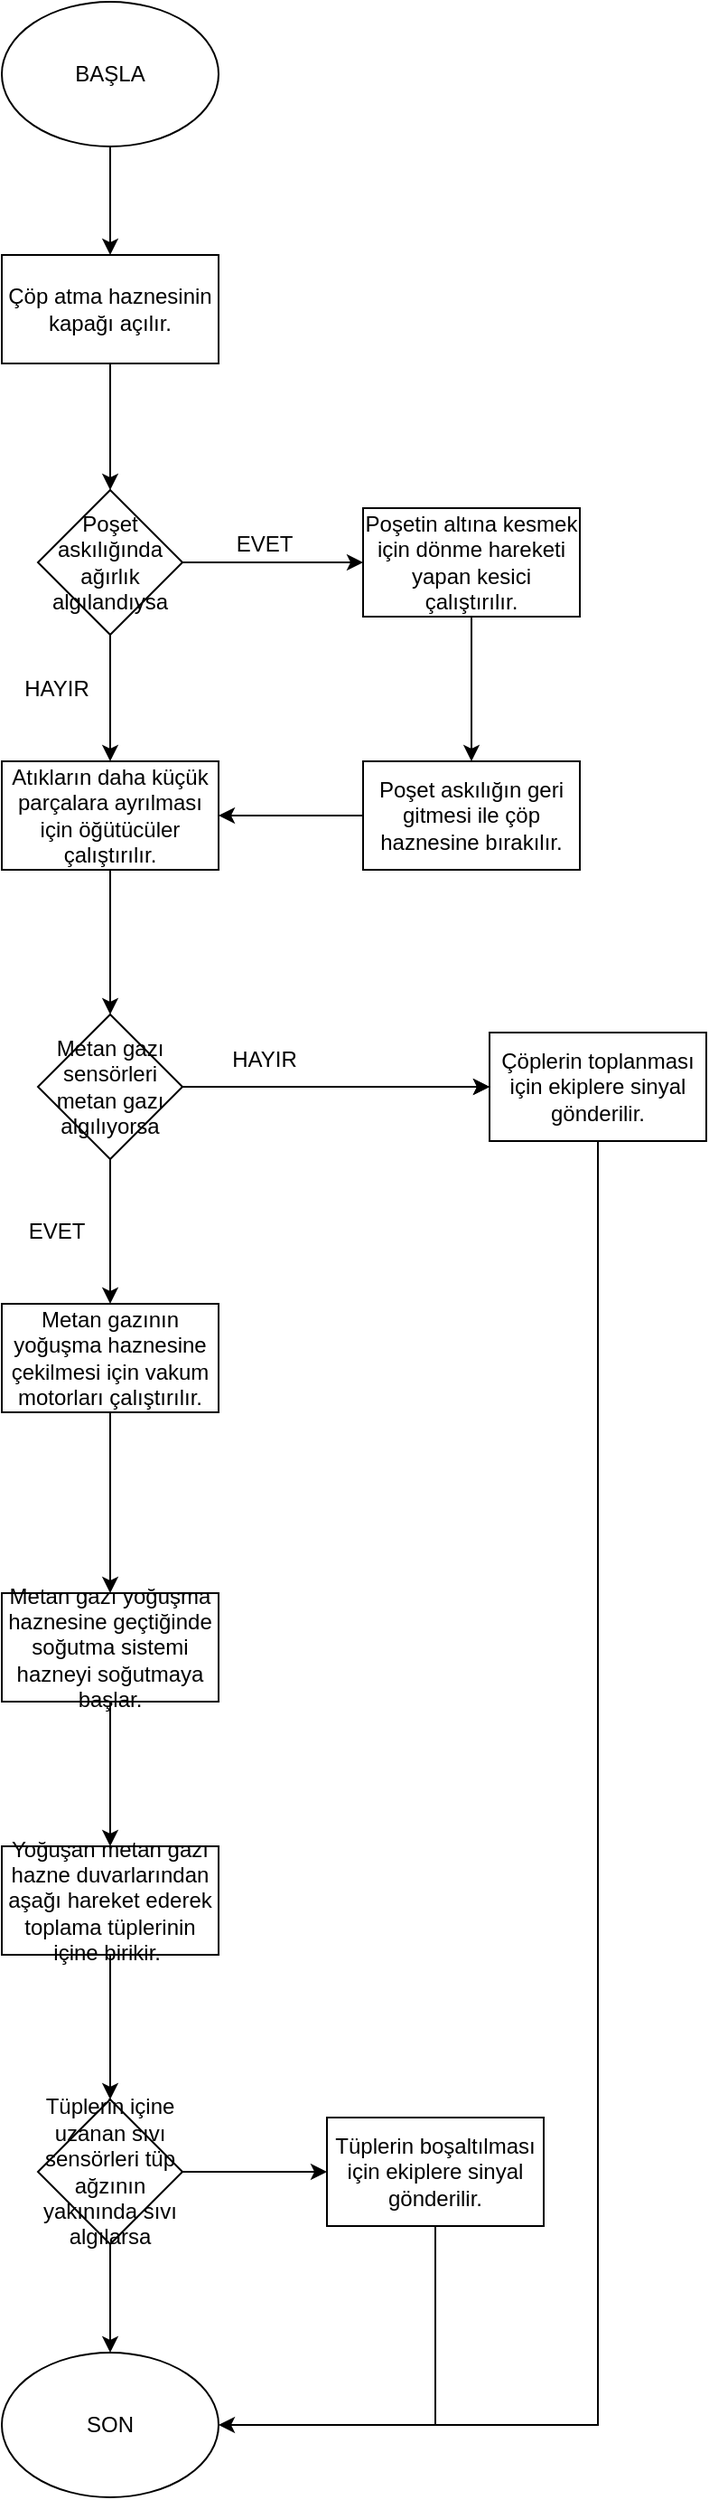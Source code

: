<mxfile version="18.0.2" type="github">
  <diagram id="WAd6fbyraIBxRGWLp2v_" name="Page-1">
    <mxGraphModel dx="868" dy="452" grid="1" gridSize="10" guides="1" tooltips="1" connect="1" arrows="1" fold="1" page="1" pageScale="1" pageWidth="827" pageHeight="1169" math="0" shadow="0">
      <root>
        <mxCell id="0" />
        <mxCell id="1" parent="0" />
        <mxCell id="XMs5omwy2i8FgqJ19u3q-4" value="" style="edgeStyle=orthogonalEdgeStyle;rounded=0;orthogonalLoop=1;jettySize=auto;html=1;" parent="1" source="XMs5omwy2i8FgqJ19u3q-2" target="XMs5omwy2i8FgqJ19u3q-5" edge="1">
          <mxGeometry relative="1" as="geometry">
            <mxPoint x="380" y="120" as="targetPoint" />
            <Array as="points" />
          </mxGeometry>
        </mxCell>
        <mxCell id="XMs5omwy2i8FgqJ19u3q-2" value="BAŞLA" style="ellipse;whiteSpace=wrap;html=1;" parent="1" vertex="1">
          <mxGeometry x="320" width="120" height="80" as="geometry" />
        </mxCell>
        <mxCell id="XMs5omwy2i8FgqJ19u3q-7" value="" style="edgeStyle=orthogonalEdgeStyle;rounded=0;orthogonalLoop=1;jettySize=auto;html=1;" parent="1" source="XMs5omwy2i8FgqJ19u3q-5" target="XMs5omwy2i8FgqJ19u3q-6" edge="1">
          <mxGeometry relative="1" as="geometry" />
        </mxCell>
        <mxCell id="XMs5omwy2i8FgqJ19u3q-5" value="Çöp atma haznesinin kapağı açılır." style="rounded=0;whiteSpace=wrap;html=1;" parent="1" vertex="1">
          <mxGeometry x="320" y="140" width="120" height="60" as="geometry" />
        </mxCell>
        <mxCell id="XMs5omwy2i8FgqJ19u3q-9" value="" style="edgeStyle=orthogonalEdgeStyle;rounded=0;orthogonalLoop=1;jettySize=auto;html=1;" parent="1" source="XMs5omwy2i8FgqJ19u3q-6" target="XMs5omwy2i8FgqJ19u3q-8" edge="1">
          <mxGeometry relative="1" as="geometry" />
        </mxCell>
        <mxCell id="XMs5omwy2i8FgqJ19u3q-14" value="" style="edgeStyle=orthogonalEdgeStyle;rounded=0;orthogonalLoop=1;jettySize=auto;html=1;" parent="1" source="XMs5omwy2i8FgqJ19u3q-6" target="XMs5omwy2i8FgqJ19u3q-13" edge="1">
          <mxGeometry relative="1" as="geometry" />
        </mxCell>
        <mxCell id="XMs5omwy2i8FgqJ19u3q-6" value="Poşet askılığında ağırlık algılandıysa" style="rhombus;whiteSpace=wrap;html=1;" parent="1" vertex="1">
          <mxGeometry x="340" y="270" width="80" height="80" as="geometry" />
        </mxCell>
        <mxCell id="XMs5omwy2i8FgqJ19u3q-12" value="" style="edgeStyle=orthogonalEdgeStyle;rounded=0;orthogonalLoop=1;jettySize=auto;html=1;" parent="1" source="XMs5omwy2i8FgqJ19u3q-8" target="XMs5omwy2i8FgqJ19u3q-11" edge="1">
          <mxGeometry relative="1" as="geometry" />
        </mxCell>
        <mxCell id="XMs5omwy2i8FgqJ19u3q-8" value="Poşetin altına kesmek için dönme hareketi yapan kesici çalıştırılır." style="whiteSpace=wrap;html=1;" parent="1" vertex="1">
          <mxGeometry x="520" y="280" width="120" height="60" as="geometry" />
        </mxCell>
        <mxCell id="XMs5omwy2i8FgqJ19u3q-10" value="EVET" style="text;html=1;align=center;verticalAlign=middle;resizable=0;points=[];autosize=1;strokeColor=none;fillColor=none;" parent="1" vertex="1">
          <mxGeometry x="440" y="290" width="50" height="20" as="geometry" />
        </mxCell>
        <mxCell id="XMs5omwy2i8FgqJ19u3q-16" value="" style="edgeStyle=orthogonalEdgeStyle;rounded=0;orthogonalLoop=1;jettySize=auto;html=1;" parent="1" source="XMs5omwy2i8FgqJ19u3q-11" target="XMs5omwy2i8FgqJ19u3q-13" edge="1">
          <mxGeometry relative="1" as="geometry" />
        </mxCell>
        <mxCell id="XMs5omwy2i8FgqJ19u3q-11" value="Poşet askılığın geri gitmesi ile çöp haznesine bırakılır." style="whiteSpace=wrap;html=1;" parent="1" vertex="1">
          <mxGeometry x="520" y="420" width="120" height="60" as="geometry" />
        </mxCell>
        <mxCell id="XMs5omwy2i8FgqJ19u3q-20" value="" style="edgeStyle=orthogonalEdgeStyle;rounded=0;orthogonalLoop=1;jettySize=auto;html=1;" parent="1" source="XMs5omwy2i8FgqJ19u3q-13" edge="1">
          <mxGeometry relative="1" as="geometry">
            <mxPoint x="380" y="560" as="targetPoint" />
          </mxGeometry>
        </mxCell>
        <mxCell id="XMs5omwy2i8FgqJ19u3q-13" value="Atıkların daha küçük parçalara ayrılması için öğütücüler çalıştırılır." style="whiteSpace=wrap;html=1;" parent="1" vertex="1">
          <mxGeometry x="320" y="420" width="120" height="60" as="geometry" />
        </mxCell>
        <mxCell id="XMs5omwy2i8FgqJ19u3q-18" value="HAYIR" style="text;html=1;align=center;verticalAlign=middle;resizable=0;points=[];autosize=1;strokeColor=none;fillColor=none;" parent="1" vertex="1">
          <mxGeometry x="325" y="370" width="50" height="20" as="geometry" />
        </mxCell>
        <mxCell id="XMs5omwy2i8FgqJ19u3q-53" value="" style="edgeStyle=orthogonalEdgeStyle;rounded=0;orthogonalLoop=1;jettySize=auto;html=1;" parent="1" source="XMs5omwy2i8FgqJ19u3q-23" edge="1">
          <mxGeometry relative="1" as="geometry">
            <mxPoint x="380" y="1160" as="targetPoint" />
          </mxGeometry>
        </mxCell>
        <mxCell id="XMs5omwy2i8FgqJ19u3q-23" value="Yoğuşan metan gazı hazne duvarlarından aşağı hareket ederek toplama tüplerinin içine birikir.&amp;nbsp;" style="rounded=0;whiteSpace=wrap;html=1;" parent="1" vertex="1">
          <mxGeometry x="320" y="1020" width="120" height="60" as="geometry" />
        </mxCell>
        <mxCell id="XMs5omwy2i8FgqJ19u3q-25" value="SON" style="ellipse;whiteSpace=wrap;html=1;" parent="1" vertex="1">
          <mxGeometry x="320" y="1300" width="120" height="80" as="geometry" />
        </mxCell>
        <mxCell id="XMs5omwy2i8FgqJ19u3q-29" value="" style="edgeStyle=orthogonalEdgeStyle;rounded=0;orthogonalLoop=1;jettySize=auto;html=1;" parent="1" source="XMs5omwy2i8FgqJ19u3q-27" target="XMs5omwy2i8FgqJ19u3q-28" edge="1">
          <mxGeometry relative="1" as="geometry" />
        </mxCell>
        <mxCell id="XMs5omwy2i8FgqJ19u3q-30" value="" style="edgeStyle=orthogonalEdgeStyle;rounded=0;orthogonalLoop=1;jettySize=auto;html=1;" parent="1" source="XMs5omwy2i8FgqJ19u3q-27" target="XMs5omwy2i8FgqJ19u3q-28" edge="1">
          <mxGeometry relative="1" as="geometry" />
        </mxCell>
        <mxCell id="XMs5omwy2i8FgqJ19u3q-50" value="" style="edgeStyle=orthogonalEdgeStyle;rounded=0;orthogonalLoop=1;jettySize=auto;html=1;" parent="1" source="XMs5omwy2i8FgqJ19u3q-27" edge="1">
          <mxGeometry relative="1" as="geometry">
            <mxPoint x="380" y="720" as="targetPoint" />
          </mxGeometry>
        </mxCell>
        <mxCell id="XMs5omwy2i8FgqJ19u3q-27" value="Metan gazı sensörleri metan gazı algılıyorsa" style="rhombus;whiteSpace=wrap;html=1;" parent="1" vertex="1">
          <mxGeometry x="340" y="560" width="80" height="80" as="geometry" />
        </mxCell>
        <mxCell id="XMs5omwy2i8FgqJ19u3q-28" value="Çöplerin toplanması için ekiplere sinyal gönderilir." style="whiteSpace=wrap;html=1;" parent="1" vertex="1">
          <mxGeometry x="590" y="570" width="120" height="60" as="geometry" />
        </mxCell>
        <mxCell id="XMs5omwy2i8FgqJ19u3q-31" value="EVET" style="text;html=1;align=center;verticalAlign=middle;resizable=0;points=[];autosize=1;strokeColor=none;fillColor=none;" parent="1" vertex="1">
          <mxGeometry x="325" y="670" width="50" height="20" as="geometry" />
        </mxCell>
        <mxCell id="XMs5omwy2i8FgqJ19u3q-32" value="HAYIR" style="text;html=1;align=center;verticalAlign=middle;resizable=0;points=[];autosize=1;strokeColor=none;fillColor=none;" parent="1" vertex="1">
          <mxGeometry x="440" y="575" width="50" height="20" as="geometry" />
        </mxCell>
        <mxCell id="XMs5omwy2i8FgqJ19u3q-52" value="" style="edgeStyle=orthogonalEdgeStyle;rounded=0;orthogonalLoop=1;jettySize=auto;html=1;" parent="1" source="XMs5omwy2i8FgqJ19u3q-33" target="XMs5omwy2i8FgqJ19u3q-23" edge="1">
          <mxGeometry relative="1" as="geometry" />
        </mxCell>
        <mxCell id="XMs5omwy2i8FgqJ19u3q-33" value="Metan gazı yoğuşma haznesine geçtiğinde soğutma sistemi hazneyi soğutmaya başlar." style="whiteSpace=wrap;html=1;" parent="1" vertex="1">
          <mxGeometry x="320" y="880" width="120" height="60" as="geometry" />
        </mxCell>
        <mxCell id="XMs5omwy2i8FgqJ19u3q-54" value="" style="edgeStyle=orthogonalEdgeStyle;rounded=0;orthogonalLoop=1;jettySize=auto;html=1;exitX=0.5;exitY=1;exitDx=0;exitDy=0;" parent="1" source="0f2EPbEHN3G_suvUfgIW-7" target="XMs5omwy2i8FgqJ19u3q-25" edge="1">
          <mxGeometry relative="1" as="geometry">
            <mxPoint x="380" y="1220" as="sourcePoint" />
          </mxGeometry>
        </mxCell>
        <mxCell id="0f2EPbEHN3G_suvUfgIW-5" value="" style="edgeStyle=orthogonalEdgeStyle;rounded=0;orthogonalLoop=1;jettySize=auto;html=1;exitX=1;exitY=0.5;exitDx=0;exitDy=0;" edge="1" parent="1" source="0f2EPbEHN3G_suvUfgIW-7" target="0f2EPbEHN3G_suvUfgIW-4">
          <mxGeometry relative="1" as="geometry">
            <mxPoint x="440" y="1190" as="sourcePoint" />
          </mxGeometry>
        </mxCell>
        <mxCell id="XMs5omwy2i8FgqJ19u3q-59" style="edgeStyle=orthogonalEdgeStyle;rounded=0;orthogonalLoop=1;jettySize=auto;html=1;entryX=1;entryY=0.5;entryDx=0;entryDy=0;" parent="1" target="XMs5omwy2i8FgqJ19u3q-25" edge="1">
          <mxGeometry relative="1" as="geometry">
            <mxPoint x="530" y="1340" as="targetPoint" />
            <Array as="points">
              <mxPoint x="650" y="790" />
              <mxPoint x="650" y="1340" />
            </Array>
            <mxPoint x="650" y="790" as="sourcePoint" />
          </mxGeometry>
        </mxCell>
        <mxCell id="0f2EPbEHN3G_suvUfgIW-1" value="" style="endArrow=none;html=1;rounded=0;entryX=0.5;entryY=1;entryDx=0;entryDy=0;" edge="1" parent="1" target="XMs5omwy2i8FgqJ19u3q-28">
          <mxGeometry width="50" height="50" relative="1" as="geometry">
            <mxPoint x="650" y="790" as="sourcePoint" />
            <mxPoint x="440" y="740" as="targetPoint" />
          </mxGeometry>
        </mxCell>
        <mxCell id="0f2EPbEHN3G_suvUfgIW-3" value="" style="edgeStyle=orthogonalEdgeStyle;rounded=0;orthogonalLoop=1;jettySize=auto;html=1;" edge="1" parent="1" source="0f2EPbEHN3G_suvUfgIW-2" target="XMs5omwy2i8FgqJ19u3q-33">
          <mxGeometry relative="1" as="geometry" />
        </mxCell>
        <mxCell id="0f2EPbEHN3G_suvUfgIW-2" value="Metan gazının yoğuşma haznesine çekilmesi için vakum motorları çalıştırılır." style="rounded=0;whiteSpace=wrap;html=1;" vertex="1" parent="1">
          <mxGeometry x="320" y="720" width="120" height="60" as="geometry" />
        </mxCell>
        <mxCell id="0f2EPbEHN3G_suvUfgIW-4" value="Tüplerin boşaltılması için ekiplere sinyal gönderilir." style="whiteSpace=wrap;html=1;rounded=0;" vertex="1" parent="1">
          <mxGeometry x="500" y="1170" width="120" height="60" as="geometry" />
        </mxCell>
        <mxCell id="0f2EPbEHN3G_suvUfgIW-6" value="" style="endArrow=none;html=1;rounded=0;entryX=0.5;entryY=1;entryDx=0;entryDy=0;" edge="1" parent="1" target="0f2EPbEHN3G_suvUfgIW-4">
          <mxGeometry width="50" height="50" relative="1" as="geometry">
            <mxPoint x="560" y="1340" as="sourcePoint" />
            <mxPoint x="440" y="1160" as="targetPoint" />
          </mxGeometry>
        </mxCell>
        <mxCell id="0f2EPbEHN3G_suvUfgIW-7" value="&lt;span style=&quot;&quot;&gt;Tüplerin içine uzanan sıvı sensörleri tüp ağzının yakınında sıvı algılarsa&lt;/span&gt;" style="rhombus;whiteSpace=wrap;html=1;" vertex="1" parent="1">
          <mxGeometry x="340" y="1160" width="80" height="80" as="geometry" />
        </mxCell>
      </root>
    </mxGraphModel>
  </diagram>
</mxfile>
